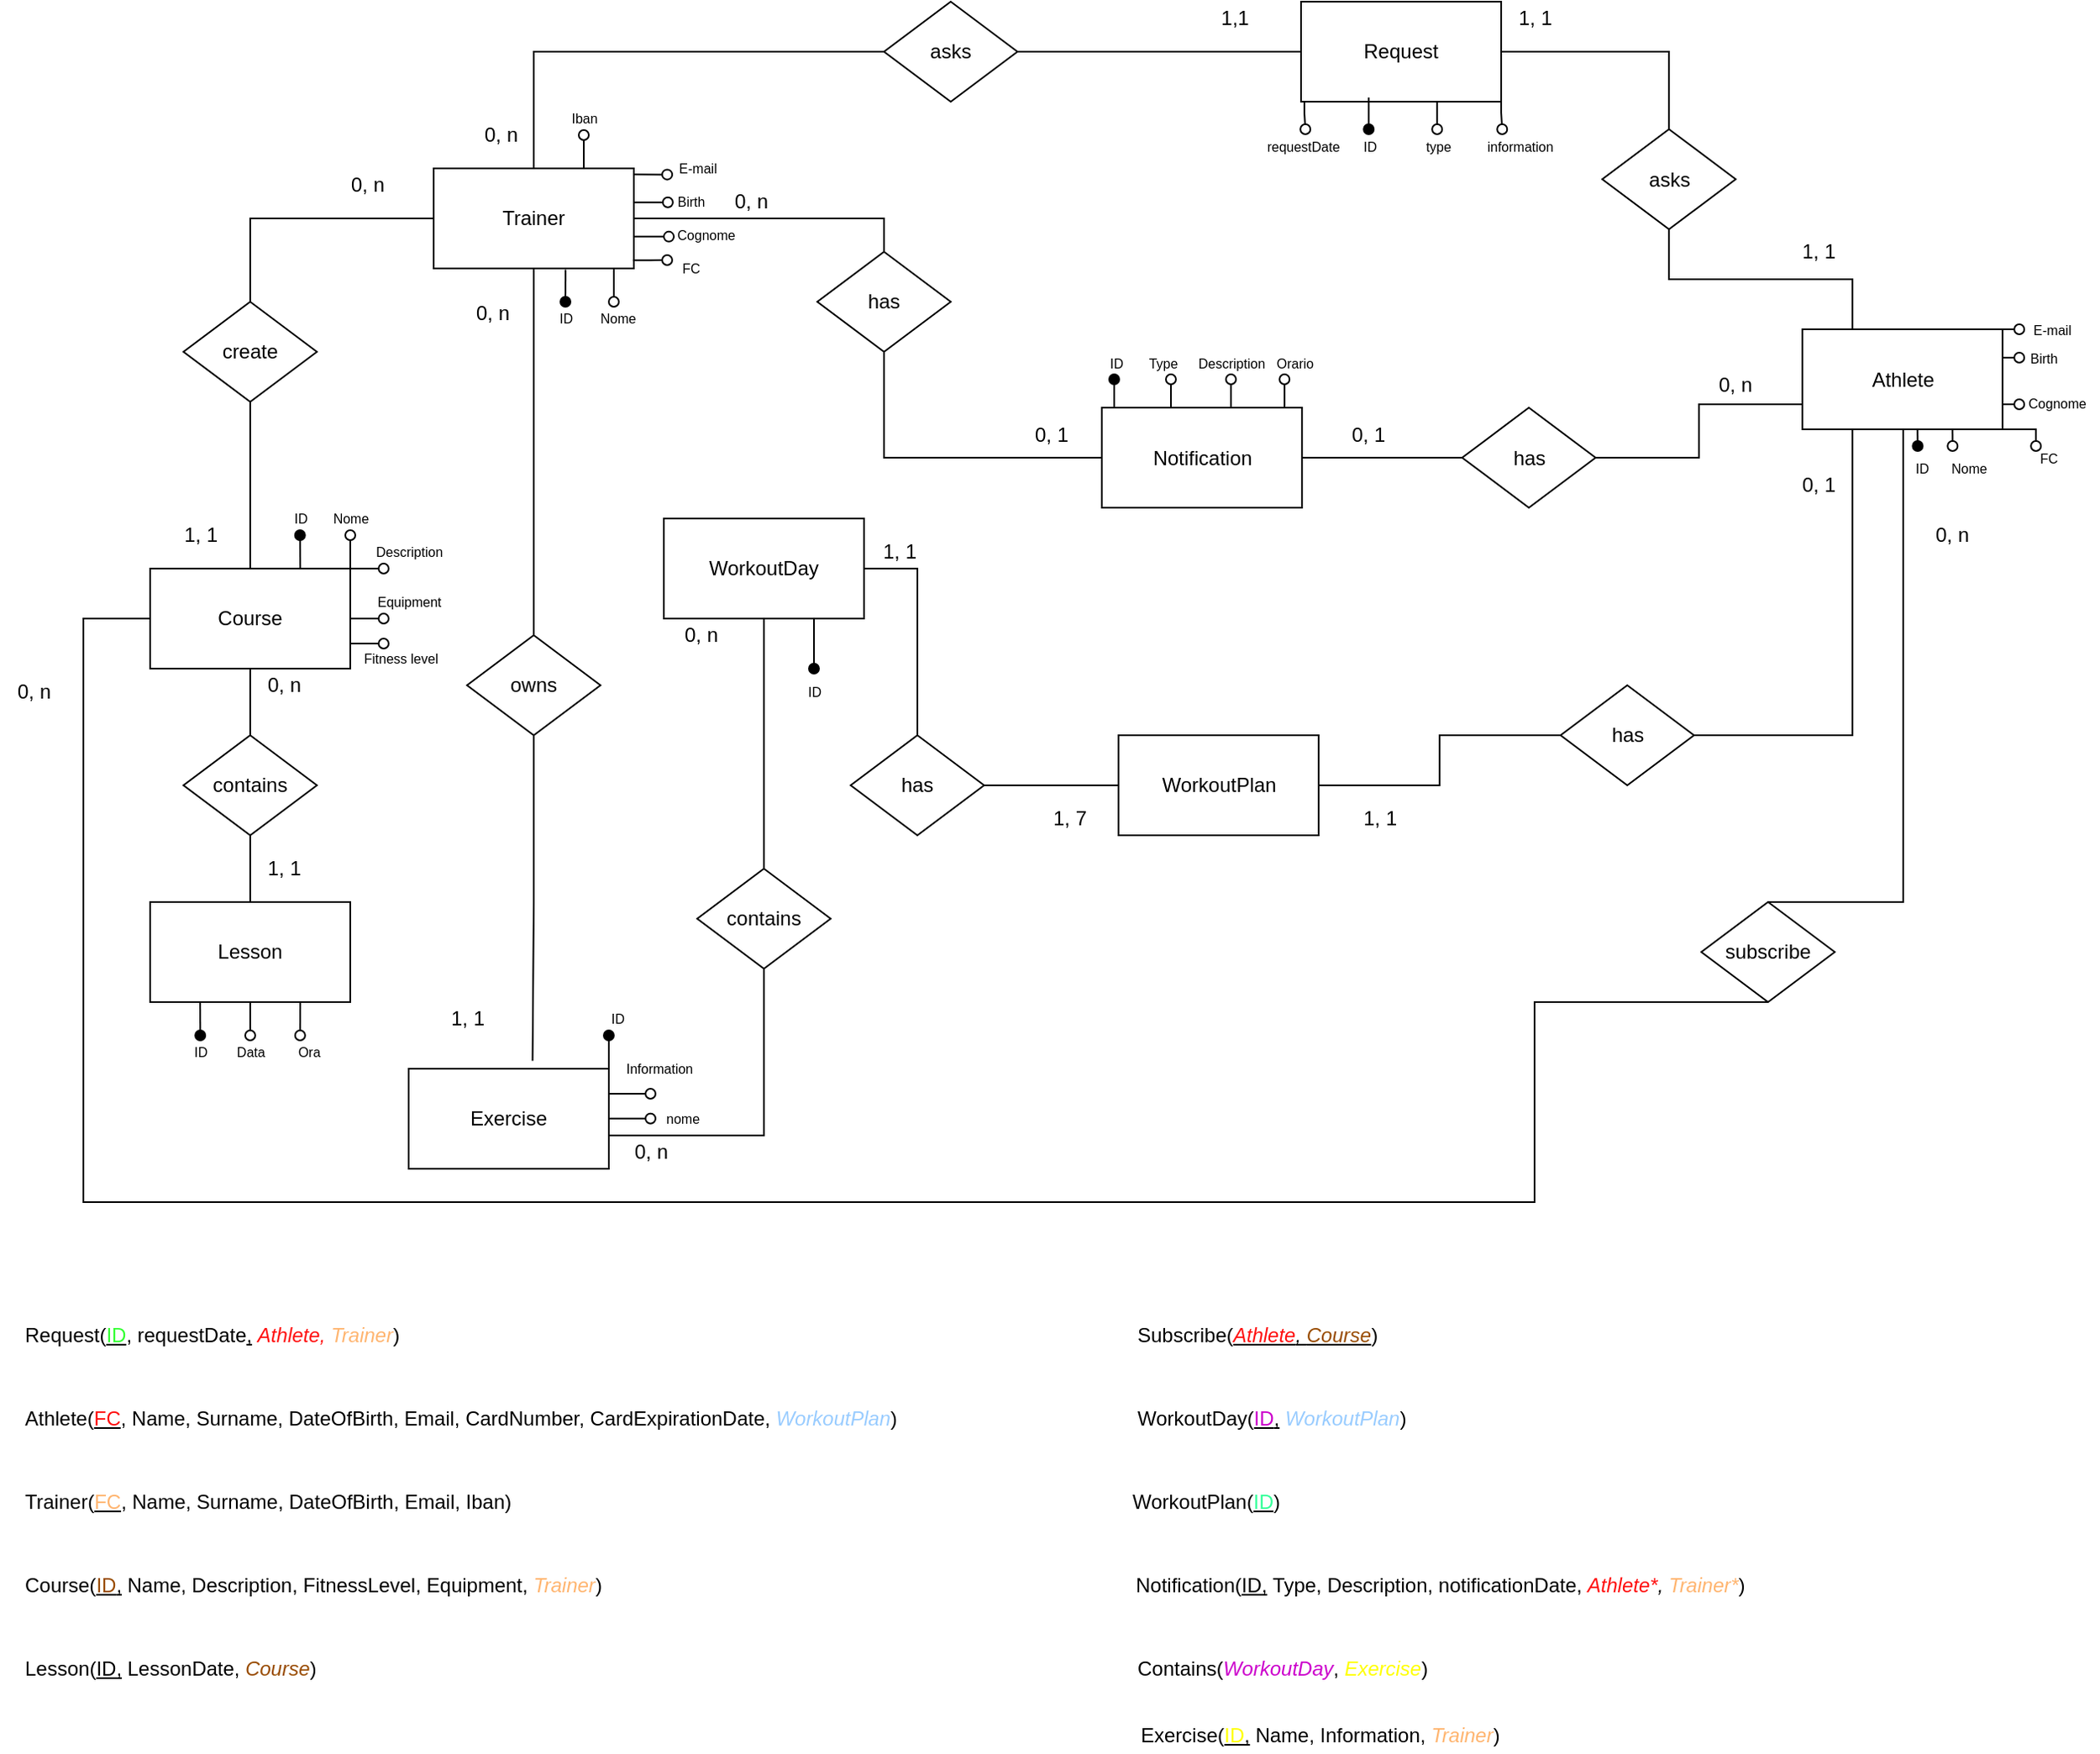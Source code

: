 <mxfile version="16.5.1" type="device"><diagram id="rrrsmGAYVavnchjqnn0v" name="Page-1"><mxGraphModel dx="249" dy="-388" grid="1" gridSize="10" guides="1" tooltips="1" connect="1" arrows="1" fold="1" page="1" pageScale="1" pageWidth="850" pageHeight="1100" math="0" shadow="0"><root><mxCell id="0"/><mxCell id="1" parent="0"/><mxCell id="WwN_dZR3QLNccBVTqdZK-27" style="edgeStyle=orthogonalEdgeStyle;rounded=0;orthogonalLoop=1;jettySize=auto;html=1;exitX=0;exitY=0.75;exitDx=0;exitDy=0;entryX=1;entryY=0.5;entryDx=0;entryDy=0;endArrow=none;endFill=0;" parent="1" source="wabSn7q_tQ_7NkrhJQQe-13" target="WwN_dZR3QLNccBVTqdZK-26" edge="1"><mxGeometry relative="1" as="geometry"><mxPoint x="1045.6" y="1446.5" as="targetPoint"/></mxGeometry></mxCell><mxCell id="WwN_dZR3QLNccBVTqdZK-69" style="edgeStyle=orthogonalEdgeStyle;rounded=0;orthogonalLoop=1;jettySize=auto;html=1;exitX=0.75;exitY=1;exitDx=0;exitDy=0;endArrow=oval;endFill=1;strokeColor=#000000;" parent="1" edge="1"><mxGeometry relative="1" as="geometry"><mxPoint x="1244.711" y="1406.5" as="targetPoint"/><mxPoint x="1244.6" y="1396.5" as="sourcePoint"/></mxGeometry></mxCell><mxCell id="WwN_dZR3QLNccBVTqdZK-71" style="edgeStyle=orthogonalEdgeStyle;rounded=0;orthogonalLoop=1;jettySize=auto;html=1;exitX=0.75;exitY=1;exitDx=0;exitDy=0;endArrow=oval;endFill=0;strokeColor=#000000;" parent="1" source="wabSn7q_tQ_7NkrhJQQe-13" edge="1"><mxGeometry relative="1" as="geometry"><mxPoint x="1265.637" y="1406.5" as="targetPoint"/></mxGeometry></mxCell><mxCell id="WwN_dZR3QLNccBVTqdZK-73" style="edgeStyle=orthogonalEdgeStyle;rounded=0;orthogonalLoop=1;jettySize=auto;html=1;exitX=1;exitY=0.75;exitDx=0;exitDy=0;endArrow=oval;endFill=0;strokeColor=#000000;" parent="1" source="wabSn7q_tQ_7NkrhJQQe-13" edge="1"><mxGeometry relative="1" as="geometry"><mxPoint x="1305.6" y="1381.426" as="targetPoint"/></mxGeometry></mxCell><mxCell id="WwN_dZR3QLNccBVTqdZK-77" style="edgeStyle=orthogonalEdgeStyle;rounded=0;orthogonalLoop=1;jettySize=auto;html=1;exitX=1;exitY=0.25;exitDx=0;exitDy=0;fontSize=8;endArrow=oval;endFill=0;strokeColor=#000000;" parent="1" edge="1"><mxGeometry relative="1" as="geometry"><mxPoint x="1305.6" y="1353.447" as="targetPoint"/><mxPoint x="1295.6" y="1353.5" as="sourcePoint"/></mxGeometry></mxCell><mxCell id="WwN_dZR3QLNccBVTqdZK-79" style="edgeStyle=orthogonalEdgeStyle;rounded=0;orthogonalLoop=1;jettySize=auto;html=1;exitX=1;exitY=0;exitDx=0;exitDy=0;fontSize=8;endArrow=oval;endFill=0;strokeColor=#000000;" parent="1" source="wabSn7q_tQ_7NkrhJQQe-13" edge="1"><mxGeometry relative="1" as="geometry"><mxPoint x="1305.6" y="1336.536" as="targetPoint"/></mxGeometry></mxCell><mxCell id="WwN_dZR3QLNccBVTqdZK-81" style="edgeStyle=orthogonalEdgeStyle;rounded=0;orthogonalLoop=1;jettySize=auto;html=1;exitX=1;exitY=1;exitDx=0;exitDy=0;fontSize=8;endArrow=oval;endFill=0;strokeColor=#000000;" parent="1" source="wabSn7q_tQ_7NkrhJQQe-13" edge="1"><mxGeometry relative="1" as="geometry"><mxPoint x="1315.6" y="1406.5" as="targetPoint"/></mxGeometry></mxCell><mxCell id="wabSn7q_tQ_7NkrhJQQe-13" value="Athlete" style="rounded=0;whiteSpace=wrap;html=1;" parent="1" vertex="1"><mxGeometry x="1175.6" y="1336.5" width="120" height="60" as="geometry"/></mxCell><mxCell id="wabSn7q_tQ_7NkrhJQQe-32" style="edgeStyle=orthogonalEdgeStyle;rounded=0;orthogonalLoop=1;jettySize=auto;html=1;exitX=0;exitY=0.5;exitDx=0;exitDy=0;entryX=0.5;entryY=0;entryDx=0;entryDy=0;endArrow=none;endFill=0;fillColor=#000000;" parent="1" source="wabSn7q_tQ_7NkrhJQQe-14" target="wabSn7q_tQ_7NkrhJQQe-31" edge="1"><mxGeometry relative="1" as="geometry"/></mxCell><mxCell id="WwN_dZR3QLNccBVTqdZK-120" style="edgeStyle=orthogonalEdgeStyle;rounded=0;orthogonalLoop=1;jettySize=auto;html=1;exitX=0.75;exitY=0;exitDx=0;exitDy=0;fontSize=8;endArrow=oval;endFill=0;strokeColor=#000000;" parent="1" source="wabSn7q_tQ_7NkrhJQQe-14" edge="1"><mxGeometry relative="1" as="geometry"><mxPoint x="445" y="1220" as="targetPoint"/></mxGeometry></mxCell><mxCell id="cAXIfZic3ht3pWZq9-s9-24" style="edgeStyle=orthogonalEdgeStyle;rounded=0;orthogonalLoop=1;jettySize=auto;html=1;exitX=0.5;exitY=1;exitDx=0;exitDy=0;entryX=0.5;entryY=0;entryDx=0;entryDy=0;fontColor=#000000;endArrow=none;endFill=0;" parent="1" source="wabSn7q_tQ_7NkrhJQQe-14" target="cAXIfZic3ht3pWZq9-s9-23" edge="1"><mxGeometry relative="1" as="geometry"/></mxCell><mxCell id="cAXIfZic3ht3pWZq9-s9-26" style="edgeStyle=orthogonalEdgeStyle;rounded=0;orthogonalLoop=1;jettySize=auto;html=1;exitX=1;exitY=0.5;exitDx=0;exitDy=0;fontColor=#000000;endArrow=none;endFill=0;entryX=0.5;entryY=0;entryDx=0;entryDy=0;" parent="1" source="wabSn7q_tQ_7NkrhJQQe-14" target="cAXIfZic3ht3pWZq9-s9-27" edge="1"><mxGeometry relative="1" as="geometry"><mxPoint x="625" y="1270.143" as="targetPoint"/></mxGeometry></mxCell><mxCell id="cAXIfZic3ht3pWZq9-s9-35" style="edgeStyle=orthogonalEdgeStyle;rounded=0;orthogonalLoop=1;jettySize=auto;html=1;exitX=0.5;exitY=0;exitDx=0;exitDy=0;fontColor=#000000;endArrow=none;endFill=0;entryX=0;entryY=0.5;entryDx=0;entryDy=0;" parent="1" source="wabSn7q_tQ_7NkrhJQQe-14" target="cAXIfZic3ht3pWZq9-s9-36" edge="1"><mxGeometry relative="1" as="geometry"><mxPoint x="615" y="1170" as="targetPoint"/><Array as="points"><mxPoint x="415" y="1170"/><mxPoint x="625" y="1170"/></Array></mxGeometry></mxCell><mxCell id="wabSn7q_tQ_7NkrhJQQe-14" value="Trainer&lt;span style=&quot;color: rgba(0 , 0 , 0 , 0) ; font-family: monospace ; font-size: 0px&quot;&gt;3CmxGraphModel%3E%3Croot%3E%3CmxCell%20id%3D%220%22%2F%3E%3CmxCell%20id%3D%221%22%20parent%3D%220%22%2F%3E%3CmxCell%20id%3D%222%22%20value%3D%22Athletes%22%20style%3D%22rounded%3D0%3BwhiteSpace%3Dwrap%3Bhtml%3D1%3B%22%20vertex%3D%221%22%20parent%3D%221%22%3E%3CmxGeometry%20x%3D%22180%22%20y%3D%22130%22%20width%3D%22120%22%20height%3D%2260%22%20as%3D%22geometry%22%2F%3E%3C%2FmxCell%3E%3C%2Froot%3E%3C%2FmxGraphModel%3E&lt;/span&gt;&lt;span style=&quot;color: rgba(0 , 0 , 0 , 0) ; font-family: monospace ; font-size: 0px&quot;&gt;%3CmxGraphModel%3E%3Croot%3E%3CmxCell%20id%3D%220%22%2F%3E%3CmxCell%20id%3D%221%22%20parent%3D%220%22%2F%3E%3CmxCell%20id%3D%222%22%20value%3D%22Athletes%22%20style%3D%22rounded%3D0%3BwhiteSpace%3Dwrap%3Bhtml%3D1%3B%22%20vertex%3D%221%22%20parent%3D%221%22%3E%3CmxGeometry%20x%3D%22180%22%20y%3D%22130%22%20width%3D%22120%22%20height%3D%2260%22%20as%3D%22geometry%22%2F%3E%3C%2FmxCell%3E%3C%2Froot%3E%3C%2FmxGraphModel%&lt;/span&gt;" style="rounded=0;whiteSpace=wrap;html=1;" parent="1" vertex="1"><mxGeometry x="355" y="1240" width="120" height="60" as="geometry"/></mxCell><mxCell id="WwN_dZR3QLNccBVTqdZK-139" style="edgeStyle=orthogonalEdgeStyle;rounded=0;orthogonalLoop=1;jettySize=auto;html=1;exitX=0.75;exitY=1;exitDx=0;exitDy=0;fontSize=8;endArrow=oval;endFill=1;strokeColor=#000000;" parent="1" source="wabSn7q_tQ_7NkrhJQQe-26" edge="1"><mxGeometry relative="1" as="geometry"><mxPoint x="583" y="1540" as="targetPoint"/></mxGeometry></mxCell><mxCell id="wabSn7q_tQ_7NkrhJQQe-26" value="WorkoutDay" style="rounded=0;whiteSpace=wrap;html=1;" parent="1" vertex="1"><mxGeometry x="493" y="1450" width="120" height="60" as="geometry"/></mxCell><mxCell id="WwN_dZR3QLNccBVTqdZK-122" style="edgeStyle=orthogonalEdgeStyle;rounded=0;orthogonalLoop=1;jettySize=auto;html=1;exitX=0.75;exitY=0;exitDx=0;exitDy=0;fontSize=8;endArrow=oval;endFill=1;strokeColor=#000000;" parent="1" source="wabSn7q_tQ_7NkrhJQQe-27" edge="1"><mxGeometry relative="1" as="geometry"><mxPoint x="274.87" y="1460" as="targetPoint"/></mxGeometry></mxCell><mxCell id="WwN_dZR3QLNccBVTqdZK-124" style="edgeStyle=orthogonalEdgeStyle;rounded=0;orthogonalLoop=1;jettySize=auto;html=1;exitX=1;exitY=0;exitDx=0;exitDy=0;fontSize=8;endArrow=oval;endFill=0;strokeColor=#000000;" parent="1" source="wabSn7q_tQ_7NkrhJQQe-27" edge="1"><mxGeometry relative="1" as="geometry"><mxPoint x="305.014" y="1460" as="targetPoint"/></mxGeometry></mxCell><mxCell id="WwN_dZR3QLNccBVTqdZK-126" style="edgeStyle=orthogonalEdgeStyle;rounded=0;orthogonalLoop=1;jettySize=auto;html=1;exitX=1;exitY=0;exitDx=0;exitDy=0;fontSize=8;endArrow=oval;endFill=0;strokeColor=#000000;" parent="1" source="wabSn7q_tQ_7NkrhJQQe-27" edge="1"><mxGeometry relative="1" as="geometry"><mxPoint x="325" y="1479.986" as="targetPoint"/></mxGeometry></mxCell><mxCell id="WwN_dZR3QLNccBVTqdZK-128" style="edgeStyle=orthogonalEdgeStyle;rounded=0;orthogonalLoop=1;jettySize=auto;html=1;exitX=1;exitY=0.25;exitDx=0;exitDy=0;fontSize=8;endArrow=oval;endFill=0;strokeColor=#000000;" parent="1" source="wabSn7q_tQ_7NkrhJQQe-27" edge="1"><mxGeometry relative="1" as="geometry"><mxPoint x="305.014" y="1495.058" as="targetPoint"/></mxGeometry></mxCell><mxCell id="WwN_dZR3QLNccBVTqdZK-129" style="edgeStyle=orthogonalEdgeStyle;rounded=0;orthogonalLoop=1;jettySize=auto;html=1;exitX=1;exitY=0.5;exitDx=0;exitDy=0;fontSize=8;endArrow=oval;endFill=0;strokeColor=#000000;" parent="1" source="wabSn7q_tQ_7NkrhJQQe-27" edge="1"><mxGeometry relative="1" as="geometry"><mxPoint x="325" y="1510.13" as="targetPoint"/></mxGeometry></mxCell><mxCell id="WwN_dZR3QLNccBVTqdZK-131" style="edgeStyle=orthogonalEdgeStyle;rounded=0;orthogonalLoop=1;jettySize=auto;html=1;exitX=1;exitY=0.75;exitDx=0;exitDy=0;fontSize=8;endArrow=oval;endFill=0;strokeColor=#000000;" parent="1" source="wabSn7q_tQ_7NkrhJQQe-27" edge="1"><mxGeometry relative="1" as="geometry"><mxPoint x="325" y="1525" as="targetPoint"/></mxGeometry></mxCell><mxCell id="wabSn7q_tQ_7NkrhJQQe-27" value="Course" style="rounded=0;whiteSpace=wrap;html=1;" parent="1" vertex="1"><mxGeometry x="185" y="1480" width="120" height="60" as="geometry"/></mxCell><mxCell id="wabSn7q_tQ_7NkrhJQQe-33" style="edgeStyle=orthogonalEdgeStyle;rounded=0;orthogonalLoop=1;jettySize=auto;html=1;exitX=0.5;exitY=1;exitDx=0;exitDy=0;entryX=0.5;entryY=0;entryDx=0;entryDy=0;endArrow=none;endFill=0;fillColor=#000000;" parent="1" source="wabSn7q_tQ_7NkrhJQQe-31" target="wabSn7q_tQ_7NkrhJQQe-27" edge="1"><mxGeometry relative="1" as="geometry"/></mxCell><mxCell id="wabSn7q_tQ_7NkrhJQQe-31" value="create" style="rhombus;whiteSpace=wrap;html=1;" parent="1" vertex="1"><mxGeometry x="205" y="1320" width="80" height="60" as="geometry"/></mxCell><mxCell id="wabSn7q_tQ_7NkrhJQQe-40" style="edgeStyle=orthogonalEdgeStyle;rounded=0;orthogonalLoop=1;jettySize=auto;html=1;exitX=1;exitY=0.75;exitDx=0;exitDy=0;entryX=0.5;entryY=1;entryDx=0;entryDy=0;endArrow=none;endFill=0;fillColor=#000000;" parent="1" source="wabSn7q_tQ_7NkrhJQQe-35" target="wabSn7q_tQ_7NkrhJQQe-39" edge="1"><mxGeometry relative="1" as="geometry"><Array as="points"><mxPoint x="460" y="1820"/><mxPoint x="553" y="1820"/></Array></mxGeometry></mxCell><mxCell id="WwN_dZR3QLNccBVTqdZK-143" style="edgeStyle=orthogonalEdgeStyle;rounded=0;orthogonalLoop=1;jettySize=auto;html=1;exitX=1;exitY=0;exitDx=0;exitDy=0;fontSize=8;endArrow=oval;endFill=1;strokeColor=#000000;" parent="1" source="wabSn7q_tQ_7NkrhJQQe-35" edge="1"><mxGeometry relative="1" as="geometry"><mxPoint x="460" y="1760" as="targetPoint"/></mxGeometry></mxCell><mxCell id="WwN_dZR3QLNccBVTqdZK-145" style="edgeStyle=orthogonalEdgeStyle;rounded=0;orthogonalLoop=1;jettySize=auto;html=1;exitX=1;exitY=0.25;exitDx=0;exitDy=0;fontSize=8;endArrow=oval;endFill=0;strokeColor=#000000;" parent="1" source="wabSn7q_tQ_7NkrhJQQe-35" edge="1"><mxGeometry relative="1" as="geometry"><mxPoint x="485" y="1794.968" as="targetPoint"/></mxGeometry></mxCell><mxCell id="wabSn7q_tQ_7NkrhJQQe-35" value="Exercise" style="rounded=0;whiteSpace=wrap;html=1;" parent="1" vertex="1"><mxGeometry x="340" y="1780" width="120" height="60" as="geometry"/></mxCell><mxCell id="wabSn7q_tQ_7NkrhJQQe-41" value="" style="edgeStyle=orthogonalEdgeStyle;rounded=0;orthogonalLoop=1;jettySize=auto;html=1;endArrow=none;endFill=0;fillColor=#000000;" parent="1" source="wabSn7q_tQ_7NkrhJQQe-39" target="wabSn7q_tQ_7NkrhJQQe-26" edge="1"><mxGeometry relative="1" as="geometry"/></mxCell><mxCell id="wabSn7q_tQ_7NkrhJQQe-39" value="contains" style="rhombus;whiteSpace=wrap;html=1;" parent="1" vertex="1"><mxGeometry x="513" y="1660" width="80" height="60" as="geometry"/></mxCell><mxCell id="wabSn7q_tQ_7NkrhJQQe-42" style="edgeStyle=orthogonalEdgeStyle;rounded=0;orthogonalLoop=1;jettySize=auto;html=1;exitX=0.5;exitY=0;exitDx=0;exitDy=0;entryX=0.5;entryY=1;entryDx=0;entryDy=0;endArrow=none;endFill=0;fillColor=#000000;" parent="1" source="wabSn7q_tQ_7NkrhJQQe-43" target="wabSn7q_tQ_7NkrhJQQe-45" edge="1"><mxGeometry relative="1" as="geometry"/></mxCell><mxCell id="WwN_dZR3QLNccBVTqdZK-133" style="edgeStyle=orthogonalEdgeStyle;rounded=0;orthogonalLoop=1;jettySize=auto;html=1;exitX=0.25;exitY=1;exitDx=0;exitDy=0;fontSize=8;endArrow=oval;endFill=1;strokeColor=#000000;" parent="1" source="wabSn7q_tQ_7NkrhJQQe-43" edge="1"><mxGeometry relative="1" as="geometry"><mxPoint x="215.081" y="1760" as="targetPoint"/></mxGeometry></mxCell><mxCell id="WwN_dZR3QLNccBVTqdZK-135" style="edgeStyle=orthogonalEdgeStyle;rounded=0;orthogonalLoop=1;jettySize=auto;html=1;exitX=0.5;exitY=1;exitDx=0;exitDy=0;fontSize=8;endArrow=oval;endFill=0;strokeColor=#000000;" parent="1" source="wabSn7q_tQ_7NkrhJQQe-43" edge="1"><mxGeometry relative="1" as="geometry"><mxPoint x="245.008" y="1760" as="targetPoint"/></mxGeometry></mxCell><mxCell id="WwN_dZR3QLNccBVTqdZK-137" style="edgeStyle=orthogonalEdgeStyle;rounded=0;orthogonalLoop=1;jettySize=auto;html=1;exitX=0.75;exitY=1;exitDx=0;exitDy=0;fontSize=8;endArrow=oval;endFill=0;strokeColor=#000000;" parent="1" source="wabSn7q_tQ_7NkrhJQQe-43" edge="1"><mxGeometry relative="1" as="geometry"><mxPoint x="274.93" y="1760" as="targetPoint"/></mxGeometry></mxCell><mxCell id="wabSn7q_tQ_7NkrhJQQe-43" value="Lesson" style="rounded=0;whiteSpace=wrap;html=1;" parent="1" vertex="1"><mxGeometry x="185" y="1680" width="120" height="60" as="geometry"/></mxCell><mxCell id="wabSn7q_tQ_7NkrhJQQe-44" value="" style="edgeStyle=orthogonalEdgeStyle;rounded=0;orthogonalLoop=1;jettySize=auto;html=1;endArrow=none;endFill=0;fillColor=#000000;entryX=0.5;entryY=1;entryDx=0;entryDy=0;" parent="1" source="wabSn7q_tQ_7NkrhJQQe-45" target="wabSn7q_tQ_7NkrhJQQe-27" edge="1"><mxGeometry relative="1" as="geometry"><mxPoint x="235" y="1550" as="targetPoint"/></mxGeometry></mxCell><mxCell id="wabSn7q_tQ_7NkrhJQQe-45" value="contains" style="rhombus;whiteSpace=wrap;html=1;" parent="1" vertex="1"><mxGeometry x="205" y="1580" width="80" height="60" as="geometry"/></mxCell><mxCell id="wabSn7q_tQ_7NkrhJQQe-469" style="edgeStyle=orthogonalEdgeStyle;rounded=0;orthogonalLoop=1;jettySize=auto;html=1;exitX=0.5;exitY=1;exitDx=0;exitDy=0;entryX=0;entryY=0.5;entryDx=0;entryDy=0;endArrow=none;endFill=0;fillColor=#000000;" parent="1" source="wabSn7q_tQ_7NkrhJQQe-467" target="wabSn7q_tQ_7NkrhJQQe-27" edge="1"><mxGeometry relative="1" as="geometry"><Array as="points"><mxPoint x="1015" y="1860"/><mxPoint x="145" y="1860"/><mxPoint x="145" y="1510"/></Array></mxGeometry></mxCell><mxCell id="cAXIfZic3ht3pWZq9-s9-10" style="edgeStyle=orthogonalEdgeStyle;rounded=0;orthogonalLoop=1;jettySize=auto;html=1;exitX=0.5;exitY=0;exitDx=0;exitDy=0;fontColor=#FFB570;endArrow=none;endFill=0;" parent="1" source="wabSn7q_tQ_7NkrhJQQe-467" target="wabSn7q_tQ_7NkrhJQQe-13" edge="1"><mxGeometry relative="1" as="geometry"><Array as="points"><mxPoint x="1236" y="1680"/></Array></mxGeometry></mxCell><mxCell id="wabSn7q_tQ_7NkrhJQQe-467" value="subscribe" style="rhombus;whiteSpace=wrap;html=1;" parent="1" vertex="1"><mxGeometry x="1115" y="1680" width="80" height="60" as="geometry"/></mxCell><mxCell id="WwN_dZR3QLNccBVTqdZK-107" style="edgeStyle=orthogonalEdgeStyle;rounded=0;orthogonalLoop=1;jettySize=auto;html=1;exitX=0.25;exitY=0;exitDx=0;exitDy=0;fontSize=8;endArrow=oval;endFill=1;strokeColor=#000000;" parent="1" edge="1"><mxGeometry relative="1" as="geometry"><mxPoint x="763" y="1366.5" as="targetPoint"/><mxPoint x="773.6" y="1383.5" as="sourcePoint"/></mxGeometry></mxCell><mxCell id="WwN_dZR3QLNccBVTqdZK-110" style="edgeStyle=orthogonalEdgeStyle;rounded=0;orthogonalLoop=1;jettySize=auto;html=1;exitX=0.5;exitY=0;exitDx=0;exitDy=0;fontSize=8;endArrow=oval;endFill=0;strokeColor=#000000;" parent="1" edge="1"><mxGeometry relative="1" as="geometry"><mxPoint x="797" y="1366.5" as="targetPoint"/><mxPoint x="807.6" y="1383.5" as="sourcePoint"/></mxGeometry></mxCell><mxCell id="WwN_dZR3QLNccBVTqdZK-112" style="edgeStyle=orthogonalEdgeStyle;rounded=0;orthogonalLoop=1;jettySize=auto;html=1;exitX=0.75;exitY=0;exitDx=0;exitDy=0;fontSize=8;endArrow=oval;endFill=0;strokeColor=#000000;" parent="1" edge="1"><mxGeometry relative="1" as="geometry"><mxPoint x="833" y="1366.5" as="targetPoint"/><mxPoint x="843.6" y="1383.5" as="sourcePoint"/></mxGeometry></mxCell><mxCell id="WwN_dZR3QLNccBVTqdZK-114" style="edgeStyle=orthogonalEdgeStyle;rounded=0;orthogonalLoop=1;jettySize=auto;html=1;exitX=1;exitY=0;exitDx=0;exitDy=0;fontSize=8;endArrow=oval;endFill=0;strokeColor=#000000;" parent="1" source="WwN_dZR3QLNccBVTqdZK-21" edge="1"><mxGeometry relative="1" as="geometry"><mxPoint x="865.1" y="1366.5" as="targetPoint"/></mxGeometry></mxCell><mxCell id="WwN_dZR3QLNccBVTqdZK-21" value="Notification" style="rounded=0;whiteSpace=wrap;html=1;" parent="1" vertex="1"><mxGeometry x="755.6" y="1383.5" width="120" height="60" as="geometry"/></mxCell><mxCell id="WwN_dZR3QLNccBVTqdZK-28" style="edgeStyle=orthogonalEdgeStyle;rounded=0;orthogonalLoop=1;jettySize=auto;html=1;exitX=0;exitY=0.5;exitDx=0;exitDy=0;entryX=1;entryY=0.5;entryDx=0;entryDy=0;endArrow=none;endFill=0;" parent="1" source="WwN_dZR3QLNccBVTqdZK-26" target="WwN_dZR3QLNccBVTqdZK-21" edge="1"><mxGeometry relative="1" as="geometry"><mxPoint x="965.6" y="1446.5" as="sourcePoint"/></mxGeometry></mxCell><mxCell id="WwN_dZR3QLNccBVTqdZK-26" value="has" style="rhombus;whiteSpace=wrap;html=1;" parent="1" vertex="1"><mxGeometry x="971.6" y="1383.5" width="80" height="60" as="geometry"/></mxCell><mxCell id="WwN_dZR3QLNccBVTqdZK-43" style="edgeStyle=orthogonalEdgeStyle;rounded=0;orthogonalLoop=1;jettySize=auto;html=1;exitX=0.5;exitY=1;exitDx=0;exitDy=0;entryX=0.25;entryY=0;entryDx=0;entryDy=0;endArrow=none;endFill=0;" parent="1" source="WwN_dZR3QLNccBVTqdZK-33" target="wabSn7q_tQ_7NkrhJQQe-13" edge="1"><mxGeometry relative="1" as="geometry"/></mxCell><mxCell id="WwN_dZR3QLNccBVTqdZK-33" value="asks" style="rhombus;whiteSpace=wrap;html=1;" parent="1" vertex="1"><mxGeometry x="1055.6" y="1216.5" width="80" height="60" as="geometry"/></mxCell><mxCell id="WwN_dZR3QLNccBVTqdZK-42" style="edgeStyle=orthogonalEdgeStyle;rounded=0;orthogonalLoop=1;jettySize=auto;html=1;exitX=1;exitY=0.5;exitDx=0;exitDy=0;entryX=0.5;entryY=0;entryDx=0;entryDy=0;endArrow=none;endFill=0;" parent="1" source="WwN_dZR3QLNccBVTqdZK-41" target="WwN_dZR3QLNccBVTqdZK-33" edge="1"><mxGeometry relative="1" as="geometry"/></mxCell><mxCell id="WwN_dZR3QLNccBVTqdZK-62" style="edgeStyle=orthogonalEdgeStyle;rounded=0;orthogonalLoop=1;jettySize=auto;html=1;exitX=0.75;exitY=1;exitDx=0;exitDy=0;endArrow=oval;endFill=0;strokeColor=#000000;fontSize=8;" parent="1" edge="1"><mxGeometry relative="1" as="geometry"><mxPoint x="956.6" y="1216.5" as="targetPoint"/><mxPoint x="956.6" y="1196.5" as="sourcePoint"/></mxGeometry></mxCell><mxCell id="WwN_dZR3QLNccBVTqdZK-41" value="Request" style="rounded=0;whiteSpace=wrap;html=1;" parent="1" vertex="1"><mxGeometry x="875" y="1140" width="120" height="60" as="geometry"/></mxCell><mxCell id="WwN_dZR3QLNccBVTqdZK-64" value="type" style="text;html=1;align=center;verticalAlign=middle;resizable=0;points=[];autosize=1;strokeColor=none;fillColor=none;fontSize=8;" parent="1" vertex="1"><mxGeometry x="941.6" y="1216.5" width="30" height="20" as="geometry"/></mxCell><mxCell id="WwN_dZR3QLNccBVTqdZK-65" style="edgeStyle=orthogonalEdgeStyle;rounded=0;orthogonalLoop=1;jettySize=auto;html=1;endArrow=oval;endFill=0;strokeColor=#000000;exitX=1;exitY=1;exitDx=0;exitDy=0;fontSize=8;" parent="1" source="WwN_dZR3QLNccBVTqdZK-41" edge="1"><mxGeometry relative="1" as="geometry"><mxPoint x="995.6" y="1216.5" as="targetPoint"/><mxPoint x="980.6" y="1206.5" as="sourcePoint"/><Array as="points"><mxPoint x="995.6" y="1206.5"/><mxPoint x="995.6" y="1206.5"/></Array></mxGeometry></mxCell><mxCell id="WwN_dZR3QLNccBVTqdZK-66" value="information" style="text;html=1;align=center;verticalAlign=middle;resizable=0;points=[];autosize=1;strokeColor=none;fillColor=none;fontSize=8;" parent="1" vertex="1"><mxGeometry x="980.6" y="1216.5" width="50" height="20" as="geometry"/></mxCell><mxCell id="WwN_dZR3QLNccBVTqdZK-67" style="edgeStyle=orthogonalEdgeStyle;rounded=0;orthogonalLoop=1;jettySize=auto;html=1;endArrow=oval;endFill=1;strokeColor=#000000;fontSize=8;" parent="1" edge="1"><mxGeometry relative="1" as="geometry"><mxPoint x="915.6" y="1216.5" as="targetPoint"/><mxPoint x="915.6" y="1197.5" as="sourcePoint"/></mxGeometry></mxCell><mxCell id="WwN_dZR3QLNccBVTqdZK-68" value="ID" style="text;html=1;align=center;verticalAlign=middle;resizable=0;points=[];autosize=1;strokeColor=none;fillColor=none;fontSize=8;" parent="1" vertex="1"><mxGeometry x="905.6" y="1216.5" width="20" height="20" as="geometry"/></mxCell><mxCell id="WwN_dZR3QLNccBVTqdZK-70" value="ID" style="text;html=1;align=center;verticalAlign=middle;resizable=0;points=[];autosize=1;strokeColor=none;fillColor=none;fontSize=8;" parent="1" vertex="1"><mxGeometry x="1236.6" y="1410" width="20" height="20" as="geometry"/></mxCell><mxCell id="WwN_dZR3QLNccBVTqdZK-72" value="Nome" style="text;html=1;align=left;verticalAlign=middle;resizable=0;points=[];autosize=1;strokeColor=none;fillColor=none;fontSize=8;" parent="1" vertex="1"><mxGeometry x="1262.6" y="1410" width="40" height="20" as="geometry"/></mxCell><mxCell id="WwN_dZR3QLNccBVTqdZK-74" value="Cognome" style="text;html=1;align=center;verticalAlign=middle;resizable=0;points=[];autosize=1;strokeColor=none;fillColor=none;fontSize=8;" parent="1" vertex="1"><mxGeometry x="1302.6" y="1370.5" width="50" height="20" as="geometry"/></mxCell><mxCell id="WwN_dZR3QLNccBVTqdZK-78" value="Birth" style="text;html=1;align=center;verticalAlign=middle;resizable=0;points=[];autosize=1;strokeColor=none;fillColor=none;fontSize=8;" parent="1" vertex="1"><mxGeometry x="1304.6" y="1343.5" width="30" height="20" as="geometry"/></mxCell><mxCell id="WwN_dZR3QLNccBVTqdZK-80" value="E-mail" style="text;html=1;align=center;verticalAlign=middle;resizable=0;points=[];autosize=1;strokeColor=none;fillColor=none;fontSize=8;" parent="1" vertex="1"><mxGeometry x="1304.6" y="1326.5" width="40" height="20" as="geometry"/></mxCell><mxCell id="WwN_dZR3QLNccBVTqdZK-82" value="FC" style="text;html=1;align=center;verticalAlign=middle;resizable=0;points=[];autosize=1;strokeColor=none;fillColor=none;fontSize=8;" parent="1" vertex="1"><mxGeometry x="1307.6" y="1403.5" width="30" height="20" as="geometry"/></mxCell><mxCell id="WwN_dZR3QLNccBVTqdZK-87" style="edgeStyle=orthogonalEdgeStyle;rounded=0;orthogonalLoop=1;jettySize=auto;html=1;exitX=0.659;exitY=1.012;exitDx=0;exitDy=0;endArrow=oval;endFill=1;strokeColor=#000000;exitPerimeter=0;" parent="1" source="wabSn7q_tQ_7NkrhJQQe-14" edge="1"><mxGeometry relative="1" as="geometry"><mxPoint x="434" y="1320" as="targetPoint"/><mxPoint x="434" y="1314" as="sourcePoint"/></mxGeometry></mxCell><mxCell id="WwN_dZR3QLNccBVTqdZK-88" style="edgeStyle=orthogonalEdgeStyle;rounded=0;orthogonalLoop=1;jettySize=auto;html=1;exitX=0.9;exitY=0.996;exitDx=0;exitDy=0;endArrow=oval;endFill=0;strokeColor=#000000;exitPerimeter=0;" parent="1" source="wabSn7q_tQ_7NkrhJQQe-14" edge="1"><mxGeometry relative="1" as="geometry"><mxPoint x="463" y="1320" as="targetPoint"/><mxPoint x="455" y="1314" as="sourcePoint"/></mxGeometry></mxCell><mxCell id="WwN_dZR3QLNccBVTqdZK-89" style="edgeStyle=orthogonalEdgeStyle;rounded=0;orthogonalLoop=1;jettySize=auto;html=1;exitX=1;exitY=0.681;exitDx=0;exitDy=0;endArrow=oval;endFill=0;strokeColor=#000000;exitPerimeter=0;" parent="1" source="wabSn7q_tQ_7NkrhJQQe-14" edge="1"><mxGeometry relative="1" as="geometry"><mxPoint x="496" y="1280.926" as="targetPoint"/><mxPoint x="486" y="1281" as="sourcePoint"/></mxGeometry></mxCell><mxCell id="WwN_dZR3QLNccBVTqdZK-90" style="edgeStyle=orthogonalEdgeStyle;rounded=0;orthogonalLoop=1;jettySize=auto;html=1;exitX=1;exitY=0.34;exitDx=0;exitDy=0;fontSize=8;endArrow=oval;endFill=0;strokeColor=#000000;exitPerimeter=0;" parent="1" source="wabSn7q_tQ_7NkrhJQQe-14" edge="1"><mxGeometry relative="1" as="geometry"><mxPoint x="495.4" y="1259.947" as="targetPoint"/><mxPoint x="475.0" y="1259.86" as="sourcePoint"/></mxGeometry></mxCell><mxCell id="WwN_dZR3QLNccBVTqdZK-91" style="edgeStyle=orthogonalEdgeStyle;rounded=0;orthogonalLoop=1;jettySize=auto;html=1;exitX=0.998;exitY=0.061;exitDx=0;exitDy=0;fontSize=8;endArrow=oval;endFill=0;strokeColor=#000000;exitPerimeter=0;" parent="1" source="wabSn7q_tQ_7NkrhJQQe-14" edge="1"><mxGeometry relative="1" as="geometry"><mxPoint x="495" y="1244" as="targetPoint"/><mxPoint x="480" y="1244" as="sourcePoint"/></mxGeometry></mxCell><mxCell id="WwN_dZR3QLNccBVTqdZK-92" style="edgeStyle=orthogonalEdgeStyle;rounded=0;orthogonalLoop=1;jettySize=auto;html=1;exitX=0.995;exitY=0.918;exitDx=0;exitDy=0;fontSize=8;endArrow=oval;endFill=0;strokeColor=#000000;exitPerimeter=0;" parent="1" source="wabSn7q_tQ_7NkrhJQQe-14" edge="1"><mxGeometry relative="1" as="geometry"><mxPoint x="495" y="1295" as="targetPoint"/><mxPoint x="485" y="1314" as="sourcePoint"/><Array as="points"><mxPoint x="485" y="1295"/><mxPoint x="485" y="1295"/></Array></mxGeometry></mxCell><mxCell id="WwN_dZR3QLNccBVTqdZK-93" value="ID" style="text;html=1;align=center;verticalAlign=middle;resizable=0;points=[];autosize=1;strokeColor=none;fillColor=none;fontSize=8;" parent="1" vertex="1"><mxGeometry x="424" y="1320" width="20" height="20" as="geometry"/></mxCell><mxCell id="WwN_dZR3QLNccBVTqdZK-94" value="Nome" style="text;html=1;align=left;verticalAlign=middle;resizable=0;points=[];autosize=1;strokeColor=none;fillColor=none;fontSize=8;" parent="1" vertex="1"><mxGeometry x="453" y="1320" width="40" height="20" as="geometry"/></mxCell><mxCell id="WwN_dZR3QLNccBVTqdZK-95" value="Cognome" style="text;html=1;align=center;verticalAlign=middle;resizable=0;points=[];autosize=1;strokeColor=none;fillColor=none;fontSize=8;" parent="1" vertex="1"><mxGeometry x="493" y="1270" width="50" height="20" as="geometry"/></mxCell><mxCell id="WwN_dZR3QLNccBVTqdZK-96" value="Birth" style="text;html=1;align=center;verticalAlign=middle;resizable=0;points=[];autosize=1;strokeColor=none;fillColor=none;fontSize=8;" parent="1" vertex="1"><mxGeometry x="494.4" y="1250" width="30" height="20" as="geometry"/></mxCell><mxCell id="WwN_dZR3QLNccBVTqdZK-97" value="E-mail" style="text;html=1;align=center;verticalAlign=middle;resizable=0;points=[];autosize=1;strokeColor=none;fillColor=none;fontSize=8;" parent="1" vertex="1"><mxGeometry x="493" y="1230" width="40" height="20" as="geometry"/></mxCell><mxCell id="WwN_dZR3QLNccBVTqdZK-98" value="FC" style="text;html=1;align=center;verticalAlign=middle;resizable=0;points=[];autosize=1;strokeColor=none;fillColor=none;fontSize=8;" parent="1" vertex="1"><mxGeometry x="494.4" y="1290" width="30" height="20" as="geometry"/></mxCell><mxCell id="WwN_dZR3QLNccBVTqdZK-109" value="ID" style="text;html=1;align=center;verticalAlign=middle;resizable=0;points=[];autosize=1;strokeColor=none;fillColor=none;fontSize=8;" parent="1" vertex="1"><mxGeometry x="753.6" y="1346.5" width="20" height="20" as="geometry"/></mxCell><mxCell id="WwN_dZR3QLNccBVTqdZK-111" value="Type" style="text;html=1;align=center;verticalAlign=middle;resizable=0;points=[];autosize=1;strokeColor=none;fillColor=none;fontSize=8;" parent="1" vertex="1"><mxGeometry x="776.6" y="1346.5" width="30" height="20" as="geometry"/></mxCell><mxCell id="WwN_dZR3QLNccBVTqdZK-113" value="Description" style="text;html=1;align=center;verticalAlign=middle;resizable=0;points=[];autosize=1;strokeColor=none;fillColor=none;fontSize=8;" parent="1" vertex="1"><mxGeometry x="802.6" y="1346.5" width="60" height="20" as="geometry"/></mxCell><mxCell id="WwN_dZR3QLNccBVTqdZK-115" value="Orario" style="text;html=1;align=center;verticalAlign=middle;resizable=0;points=[];autosize=1;strokeColor=none;fillColor=none;fontSize=8;" parent="1" vertex="1"><mxGeometry x="850.6" y="1346.5" width="40" height="20" as="geometry"/></mxCell><mxCell id="WwN_dZR3QLNccBVTqdZK-121" value="Iban" style="text;html=1;align=center;verticalAlign=middle;resizable=0;points=[];autosize=1;strokeColor=none;fillColor=none;fontSize=8;" parent="1" vertex="1"><mxGeometry x="430" y="1200" width="30" height="20" as="geometry"/></mxCell><mxCell id="WwN_dZR3QLNccBVTqdZK-123" value="ID" style="text;html=1;align=center;verticalAlign=middle;resizable=0;points=[];autosize=1;strokeColor=none;fillColor=none;fontSize=8;" parent="1" vertex="1"><mxGeometry x="265" y="1440" width="20" height="20" as="geometry"/></mxCell><mxCell id="WwN_dZR3QLNccBVTqdZK-125" value="Nome" style="text;html=1;align=center;verticalAlign=middle;resizable=0;points=[];autosize=1;strokeColor=none;fillColor=none;fontSize=8;" parent="1" vertex="1"><mxGeometry x="285" y="1440" width="40" height="20" as="geometry"/></mxCell><mxCell id="WwN_dZR3QLNccBVTqdZK-127" value="Description" style="text;html=1;align=center;verticalAlign=middle;resizable=0;points=[];autosize=1;strokeColor=none;fillColor=none;fontSize=8;" parent="1" vertex="1"><mxGeometry x="310" y="1460" width="60" height="20" as="geometry"/></mxCell><mxCell id="WwN_dZR3QLNccBVTqdZK-130" value="Equipment" style="text;html=1;align=center;verticalAlign=middle;resizable=0;points=[];autosize=1;strokeColor=none;fillColor=none;fontSize=8;" parent="1" vertex="1"><mxGeometry x="315" y="1490" width="50" height="20" as="geometry"/></mxCell><mxCell id="WwN_dZR3QLNccBVTqdZK-132" value="Fitness level" style="text;html=1;align=center;verticalAlign=middle;resizable=0;points=[];autosize=1;strokeColor=none;fillColor=none;fontSize=8;" parent="1" vertex="1"><mxGeometry x="305" y="1524" width="60" height="20" as="geometry"/></mxCell><mxCell id="WwN_dZR3QLNccBVTqdZK-134" value="ID" style="text;html=1;align=center;verticalAlign=middle;resizable=0;points=[];autosize=1;strokeColor=none;fillColor=none;fontSize=8;" parent="1" vertex="1"><mxGeometry x="205" y="1760" width="20" height="20" as="geometry"/></mxCell><mxCell id="WwN_dZR3QLNccBVTqdZK-136" value="Data" style="text;html=1;align=center;verticalAlign=middle;resizable=0;points=[];autosize=1;strokeColor=none;fillColor=none;fontSize=8;" parent="1" vertex="1"><mxGeometry x="230" y="1760" width="30" height="20" as="geometry"/></mxCell><mxCell id="WwN_dZR3QLNccBVTqdZK-140" value="ID" style="text;html=1;align=center;verticalAlign=middle;resizable=0;points=[];autosize=1;strokeColor=none;fillColor=none;fontSize=8;" parent="1" vertex="1"><mxGeometry x="573" y="1544" width="20" height="20" as="geometry"/></mxCell><mxCell id="WwN_dZR3QLNccBVTqdZK-144" value="ID" style="text;html=1;align=center;verticalAlign=middle;resizable=0;points=[];autosize=1;strokeColor=none;fillColor=none;fontSize=8;" parent="1" vertex="1"><mxGeometry x="455" y="1740" width="20" height="20" as="geometry"/></mxCell><mxCell id="WwN_dZR3QLNccBVTqdZK-146" value="Information" style="text;html=1;align=center;verticalAlign=middle;resizable=0;points=[];autosize=1;strokeColor=none;fillColor=none;fontSize=8;" parent="1" vertex="1"><mxGeometry x="460" y="1770" width="60" height="20" as="geometry"/></mxCell><mxCell id="Wzi7zxIrnqDi0UbjLzZJ-1" value="Ora" style="text;html=1;align=center;verticalAlign=middle;resizable=0;points=[];autosize=1;strokeColor=none;fillColor=none;fontSize=8;" parent="1" vertex="1"><mxGeometry x="265" y="1760" width="30" height="20" as="geometry"/></mxCell><mxCell id="cAXIfZic3ht3pWZq9-s9-1" value="&lt;font style=&quot;font-size: 12px&quot;&gt;Athlete(&lt;u style=&quot;font-size: 12px&quot;&gt;&lt;font color=&quot;#ff0f0f&quot; style=&quot;font-size: 12px&quot;&gt;FC&lt;/font&gt;&lt;/u&gt;, Name, Surname, DateOfBirth, Email, CardNumber, CardExpirationDate,&lt;i style=&quot;font-size: 12px&quot;&gt;&lt;font color=&quot;#ff0f0f&quot; style=&quot;font-size: 12px&quot;&gt;&amp;nbsp;&lt;/font&gt;&lt;/i&gt;&lt;i style=&quot;font-size: 12px&quot;&gt;&lt;font style=&quot;font-size: 12px&quot; color=&quot;#99ccff&quot;&gt;WorkoutPlan&lt;/font&gt;&lt;/i&gt;)&amp;nbsp;&lt;/font&gt;" style="text;html=1;align=left;verticalAlign=middle;resizable=0;points=[];autosize=1;strokeColor=none;fillColor=none;fontSize=12;" parent="1" vertex="1"><mxGeometry x="107.8" y="1980" width="540" height="20" as="geometry"/></mxCell><mxCell id="cAXIfZic3ht3pWZq9-s9-2" value="&lt;font style=&quot;font-size: 12px;&quot;&gt;Trainer(&lt;u style=&quot;font-size: 12px;&quot;&gt;&lt;font color=&quot;#ffb570&quot; style=&quot;font-size: 12px;&quot;&gt;FC&lt;/font&gt;&lt;/u&gt;, Name, Surname, DateOfBirth, Email, Iban)&amp;nbsp;&lt;/font&gt;" style="text;html=1;align=left;verticalAlign=middle;resizable=0;points=[];autosize=1;strokeColor=none;fillColor=none;fontSize=12;" parent="1" vertex="1"><mxGeometry x="107.8" y="2030" width="310" height="20" as="geometry"/></mxCell><mxCell id="cAXIfZic3ht3pWZq9-s9-3" value="&lt;font style=&quot;font-size: 12px;&quot;&gt;WorkoutPlan(&lt;u style=&quot;font-size: 12px;&quot;&gt;&lt;font color=&quot;#33ff99&quot; style=&quot;font-size: 12px;&quot;&gt;ID&lt;/font&gt;&lt;/u&gt;)&amp;nbsp;&lt;/font&gt;" style="text;html=1;align=left;verticalAlign=middle;resizable=0;points=[];autosize=1;strokeColor=none;fillColor=none;fontSize=12;" parent="1" vertex="1"><mxGeometry x="771.6" y="2030" width="110" height="20" as="geometry"/></mxCell><mxCell id="cAXIfZic3ht3pWZq9-s9-4" value="&lt;font style=&quot;font-size: 12px;&quot;&gt;Exercise(&lt;u style=&quot;font-size: 12px;&quot;&gt;&lt;font color=&quot;#ffff00&quot; style=&quot;font-size: 12px;&quot;&gt;ID&lt;/font&gt;,&lt;/u&gt;&amp;nbsp;Name, Information,&amp;nbsp;&lt;i style=&quot;font-size: 12px;&quot;&gt;&lt;font color=&quot;#ffb570&quot; style=&quot;font-size: 12px;&quot;&gt;Trainer&lt;/font&gt;&lt;/i&gt;)&amp;nbsp;&lt;/font&gt;" style="text;html=1;align=left;verticalAlign=middle;resizable=0;points=[];autosize=1;strokeColor=none;fillColor=none;fontSize=12;" parent="1" vertex="1"><mxGeometry x="776.6" y="2170" width="230" height="20" as="geometry"/></mxCell><mxCell id="cAXIfZic3ht3pWZq9-s9-5" value="&lt;font style=&quot;font-size: 12px;&quot;&gt;Contains(&lt;font color=&quot;#cc00cc&quot; style=&quot;font-style: italic; font-size: 12px;&quot;&gt;WorkoutDay&lt;/font&gt;,&lt;font color=&quot;#ff0f0f&quot; style=&quot;font-size: 12px;&quot;&gt; &lt;/font&gt;&lt;font color=&quot;#ffff00&quot; style=&quot;font-style: italic; font-size: 12px;&quot;&gt;Exercise&lt;/font&gt;)&amp;nbsp;&lt;/font&gt;" style="text;html=1;align=left;verticalAlign=middle;resizable=0;points=[];autosize=1;strokeColor=none;fillColor=none;fontSize=12;" parent="1" vertex="1"><mxGeometry x="775" y="2130" width="190" height="20" as="geometry"/></mxCell><mxCell id="cAXIfZic3ht3pWZq9-s9-6" value="&lt;font style=&quot;font-size: 12px&quot;&gt;Request(&lt;u style=&quot;font-size: 12px&quot;&gt;&lt;font color=&quot;#33ff33&quot;&gt;ID&lt;/font&gt;&lt;/u&gt;, requestDate&lt;u style=&quot;font-size: 12px&quot;&gt;,&lt;/u&gt;&lt;i style=&quot;font-size: 12px&quot;&gt;&lt;font color=&quot;#ff0f0f&quot; style=&quot;font-size: 12px&quot;&gt;&amp;nbsp;Athlete, &lt;/font&gt;&lt;font color=&quot;#ffb570&quot; style=&quot;font-size: 12px&quot;&gt;Trainer&lt;/font&gt;&lt;/i&gt;)&amp;nbsp;&lt;/font&gt;" style="text;html=1;align=left;verticalAlign=middle;resizable=0;points=[];autosize=1;strokeColor=none;fillColor=none;fontSize=12;" parent="1" vertex="1"><mxGeometry x="107.8" y="1930" width="240" height="20" as="geometry"/></mxCell><mxCell id="cAXIfZic3ht3pWZq9-s9-7" value="&lt;font style=&quot;font-size: 12px;&quot;&gt;Course(&lt;u style=&quot;font-size: 12px;&quot;&gt;&lt;font color=&quot;#994c00&quot; style=&quot;font-size: 12px;&quot;&gt;ID&lt;/font&gt;,&lt;/u&gt;&amp;nbsp;Name, Description, FitnessLevel, Equipment,&amp;nbsp;&lt;i style=&quot;font-size: 12px;&quot;&gt;&lt;font color=&quot;#ffb570&quot; style=&quot;font-size: 12px;&quot;&gt;Trainer&lt;/font&gt;&lt;/i&gt;)&amp;nbsp;&lt;/font&gt;" style="text;html=1;align=left;verticalAlign=middle;resizable=0;points=[];autosize=1;strokeColor=none;fillColor=none;fontSize=12;" parent="1" vertex="1"><mxGeometry x="107.8" y="2080" width="370" height="20" as="geometry"/></mxCell><mxCell id="cAXIfZic3ht3pWZq9-s9-8" value="&lt;font style=&quot;font-size: 12px&quot;&gt;Lesson(&lt;u style=&quot;font-size: 12px&quot;&gt;ID,&lt;/u&gt;&amp;nbsp;LessonDate,&amp;nbsp;&lt;i style=&quot;font-size: 12px&quot;&gt;&lt;font color=&quot;#994c00&quot; style=&quot;font-size: 12px&quot;&gt;Course&lt;/font&gt;&lt;/i&gt;)&amp;nbsp;&lt;/font&gt;" style="text;html=1;align=left;verticalAlign=middle;resizable=0;points=[];autosize=1;strokeColor=none;fillColor=none;fontSize=12;" parent="1" vertex="1"><mxGeometry x="107.8" y="2130" width="190" height="20" as="geometry"/></mxCell><mxCell id="cAXIfZic3ht3pWZq9-s9-9" value="&lt;font style=&quot;font-size: 12px&quot;&gt;Notification(&lt;u style=&quot;font-size: 12px&quot;&gt;ID,&lt;/u&gt;&amp;nbsp;Type, Description, notificationDate, &lt;i style=&quot;color: rgb(255 , 15 , 15) ; font-size: 12px&quot;&gt;Athlete*&lt;/i&gt;&lt;i style=&quot;font-size: 12px&quot;&gt;,&amp;nbsp;&lt;/i&gt;&lt;i&gt;&lt;font color=&quot;#ffb570&quot;&gt;Trainer*&lt;/font&gt;&lt;/i&gt;)&amp;nbsp;&lt;/font&gt;" style="text;html=1;align=left;verticalAlign=middle;resizable=0;points=[];autosize=1;strokeColor=none;fillColor=none;fontSize=12;" parent="1" vertex="1"><mxGeometry x="773.6" y="2080" width="380" height="20" as="geometry"/></mxCell><mxCell id="cAXIfZic3ht3pWZq9-s9-11" value="&lt;font style=&quot;font-size: 12px&quot;&gt;WorkoutDay(&lt;u style=&quot;font-size: 12px&quot;&gt;&lt;font color=&quot;#cc00cc&quot; style=&quot;font-size: 12px&quot;&gt;ID&lt;/font&gt;&lt;/u&gt;&lt;u style=&quot;font-size: 12px&quot;&gt;,&lt;/u&gt;&amp;nbsp;&lt;i style=&quot;font-size: 12px&quot;&gt;&lt;font style=&quot;font-size: 12px&quot; color=&quot;#99ccff&quot;&gt;WorkoutPlan&lt;/font&gt;&lt;/i&gt;)&amp;nbsp;&lt;/font&gt;" style="text;html=1;align=left;verticalAlign=middle;resizable=0;points=[];autosize=1;strokeColor=none;fillColor=none;fontSize=12;" parent="1" vertex="1"><mxGeometry x="775" y="1980" width="180" height="20" as="geometry"/></mxCell><mxCell id="cAXIfZic3ht3pWZq9-s9-15" style="edgeStyle=orthogonalEdgeStyle;rounded=0;orthogonalLoop=1;jettySize=auto;html=1;exitX=1;exitY=0.5;exitDx=0;exitDy=0;entryX=0;entryY=0.5;entryDx=0;entryDy=0;fontColor=#000000;endArrow=none;endFill=0;" parent="1" source="cAXIfZic3ht3pWZq9-s9-12" target="cAXIfZic3ht3pWZq9-s9-14" edge="1"><mxGeometry relative="1" as="geometry"/></mxCell><mxCell id="cAXIfZic3ht3pWZq9-s9-18" style="edgeStyle=orthogonalEdgeStyle;rounded=0;orthogonalLoop=1;jettySize=auto;html=1;exitX=0;exitY=0.5;exitDx=0;exitDy=0;entryX=1;entryY=0.5;entryDx=0;entryDy=0;fontColor=#000000;endArrow=none;endFill=0;" parent="1" source="cAXIfZic3ht3pWZq9-s9-12" target="cAXIfZic3ht3pWZq9-s9-17" edge="1"><mxGeometry relative="1" as="geometry"/></mxCell><mxCell id="cAXIfZic3ht3pWZq9-s9-12" value="WorkoutPlan" style="rounded=0;whiteSpace=wrap;html=1;" parent="1" vertex="1"><mxGeometry x="765.6" y="1580" width="120" height="60" as="geometry"/></mxCell><mxCell id="cAXIfZic3ht3pWZq9-s9-16" style="edgeStyle=orthogonalEdgeStyle;rounded=0;orthogonalLoop=1;jettySize=auto;html=1;exitX=1;exitY=0.5;exitDx=0;exitDy=0;entryX=0.25;entryY=1;entryDx=0;entryDy=0;fontColor=#000000;endArrow=none;endFill=0;" parent="1" source="cAXIfZic3ht3pWZq9-s9-14" target="wabSn7q_tQ_7NkrhJQQe-13" edge="1"><mxGeometry relative="1" as="geometry"/></mxCell><mxCell id="cAXIfZic3ht3pWZq9-s9-14" value="has" style="rhombus;whiteSpace=wrap;html=1;" parent="1" vertex="1"><mxGeometry x="1030.6" y="1550" width="80" height="60" as="geometry"/></mxCell><mxCell id="cAXIfZic3ht3pWZq9-s9-19" style="edgeStyle=orthogonalEdgeStyle;rounded=0;orthogonalLoop=1;jettySize=auto;html=1;exitX=0.5;exitY=0;exitDx=0;exitDy=0;entryX=1;entryY=0.5;entryDx=0;entryDy=0;fontColor=#000000;endArrow=none;endFill=0;" parent="1" source="cAXIfZic3ht3pWZq9-s9-17" target="wabSn7q_tQ_7NkrhJQQe-26" edge="1"><mxGeometry relative="1" as="geometry"><Array as="points"><mxPoint x="645" y="1480"/></Array></mxGeometry></mxCell><mxCell id="cAXIfZic3ht3pWZq9-s9-17" value="has" style="rhombus;whiteSpace=wrap;html=1;" parent="1" vertex="1"><mxGeometry x="605.0" y="1580" width="80" height="60" as="geometry"/></mxCell><mxCell id="cAXIfZic3ht3pWZq9-s9-20" value="0, n" style="text;html=1;align=center;verticalAlign=middle;resizable=0;points=[];autosize=1;strokeColor=none;fillColor=none;fontColor=#000000;" parent="1" vertex="1"><mxGeometry x="370" y="1316.5" width="40" height="20" as="geometry"/></mxCell><mxCell id="cAXIfZic3ht3pWZq9-s9-25" style="edgeStyle=orthogonalEdgeStyle;rounded=0;orthogonalLoop=1;jettySize=auto;html=1;exitX=0.5;exitY=1;exitDx=0;exitDy=0;entryX=0.619;entryY=-0.079;entryDx=0;entryDy=0;entryPerimeter=0;fontColor=#000000;endArrow=none;endFill=0;" parent="1" source="cAXIfZic3ht3pWZq9-s9-23" target="wabSn7q_tQ_7NkrhJQQe-35" edge="1"><mxGeometry relative="1" as="geometry"/></mxCell><mxCell id="cAXIfZic3ht3pWZq9-s9-23" value="owns" style="rhombus;whiteSpace=wrap;html=1;" parent="1" vertex="1"><mxGeometry x="375" y="1520" width="80" height="60" as="geometry"/></mxCell><mxCell id="cAXIfZic3ht3pWZq9-s9-28" style="edgeStyle=orthogonalEdgeStyle;rounded=0;orthogonalLoop=1;jettySize=auto;html=1;exitX=0.5;exitY=1;exitDx=0;exitDy=0;entryX=0;entryY=0.5;entryDx=0;entryDy=0;fontColor=#000000;endArrow=none;endFill=0;" parent="1" source="cAXIfZic3ht3pWZq9-s9-27" target="WwN_dZR3QLNccBVTqdZK-21" edge="1"><mxGeometry relative="1" as="geometry"/></mxCell><mxCell id="cAXIfZic3ht3pWZq9-s9-27" value="has" style="rhombus;whiteSpace=wrap;html=1;" parent="1" vertex="1"><mxGeometry x="585" y="1290" width="80" height="60" as="geometry"/></mxCell><mxCell id="cAXIfZic3ht3pWZq9-s9-29" value="0, n" style="text;html=1;align=center;verticalAlign=middle;resizable=0;points=[];autosize=1;strokeColor=none;fillColor=none;fontColor=#000000;" parent="1" vertex="1"><mxGeometry x="525" y="1250" width="40" height="20" as="geometry"/></mxCell><mxCell id="cAXIfZic3ht3pWZq9-s9-30" value="0, 1" style="text;html=1;align=center;verticalAlign=middle;resizable=0;points=[];autosize=1;strokeColor=none;fillColor=none;fontColor=#000000;" parent="1" vertex="1"><mxGeometry x="705" y="1390" width="40" height="20" as="geometry"/></mxCell><mxCell id="cAXIfZic3ht3pWZq9-s9-31" value="0, 1" style="text;html=1;align=center;verticalAlign=middle;resizable=0;points=[];autosize=1;strokeColor=none;fillColor=none;fontColor=#000000;" parent="1" vertex="1"><mxGeometry x="895" y="1390" width="40" height="20" as="geometry"/></mxCell><mxCell id="cAXIfZic3ht3pWZq9-s9-32" value="0, n" style="text;html=1;align=center;verticalAlign=middle;resizable=0;points=[];autosize=1;strokeColor=none;fillColor=none;fontColor=#000000;" parent="1" vertex="1"><mxGeometry x="1115" y="1360" width="40" height="20" as="geometry"/></mxCell><mxCell id="cAXIfZic3ht3pWZq9-s9-33" value="1, 1" style="text;html=1;align=center;verticalAlign=middle;resizable=0;points=[];autosize=1;strokeColor=none;fillColor=none;fontColor=#000000;" parent="1" vertex="1"><mxGeometry x="1165" y="1280" width="40" height="20" as="geometry"/></mxCell><mxCell id="cAXIfZic3ht3pWZq9-s9-34" value="1, 1" style="text;html=1;align=center;verticalAlign=middle;resizable=0;points=[];autosize=1;strokeColor=none;fillColor=none;fontColor=#000000;" parent="1" vertex="1"><mxGeometry x="995" y="1140" width="40" height="20" as="geometry"/></mxCell><mxCell id="cAXIfZic3ht3pWZq9-s9-37" style="edgeStyle=orthogonalEdgeStyle;rounded=0;orthogonalLoop=1;jettySize=auto;html=1;exitX=1;exitY=0.5;exitDx=0;exitDy=0;entryX=0;entryY=0.5;entryDx=0;entryDy=0;fontColor=#000000;endArrow=none;endFill=0;" parent="1" source="cAXIfZic3ht3pWZq9-s9-36" target="WwN_dZR3QLNccBVTqdZK-41" edge="1"><mxGeometry relative="1" as="geometry"/></mxCell><mxCell id="cAXIfZic3ht3pWZq9-s9-36" value="asks" style="rhombus;whiteSpace=wrap;html=1;" parent="1" vertex="1"><mxGeometry x="625" y="1140" width="80" height="60" as="geometry"/></mxCell><mxCell id="cAXIfZic3ht3pWZq9-s9-38" value="0, n" style="text;html=1;align=center;verticalAlign=middle;resizable=0;points=[];autosize=1;strokeColor=none;fillColor=none;fontColor=#000000;" parent="1" vertex="1"><mxGeometry x="375" y="1210" width="40" height="20" as="geometry"/></mxCell><mxCell id="cAXIfZic3ht3pWZq9-s9-39" value="1,1" style="text;html=1;align=center;verticalAlign=middle;resizable=0;points=[];autosize=1;strokeColor=none;fillColor=none;fontColor=#000000;" parent="1" vertex="1"><mxGeometry x="820" y="1140" width="30" height="20" as="geometry"/></mxCell><mxCell id="cAXIfZic3ht3pWZq9-s9-40" value="0, n" style="text;html=1;align=center;verticalAlign=middle;resizable=0;points=[];autosize=1;strokeColor=none;fillColor=none;fontColor=#000000;" parent="1" vertex="1"><mxGeometry x="295" y="1240" width="40" height="20" as="geometry"/></mxCell><mxCell id="cAXIfZic3ht3pWZq9-s9-41" value="1, 1" style="text;html=1;align=center;verticalAlign=middle;resizable=0;points=[];autosize=1;strokeColor=none;fillColor=none;fontColor=#000000;" parent="1" vertex="1"><mxGeometry x="195" y="1450" width="40" height="20" as="geometry"/></mxCell><mxCell id="cAXIfZic3ht3pWZq9-s9-42" value="0, n" style="text;html=1;align=center;verticalAlign=middle;resizable=0;points=[];autosize=1;strokeColor=none;fillColor=none;fontColor=#000000;" parent="1" vertex="1"><mxGeometry x="245" y="1540" width="40" height="20" as="geometry"/></mxCell><mxCell id="cAXIfZic3ht3pWZq9-s9-43" value="1, 1" style="text;html=1;align=center;verticalAlign=middle;resizable=0;points=[];autosize=1;strokeColor=none;fillColor=none;fontColor=#000000;" parent="1" vertex="1"><mxGeometry x="245" y="1650" width="40" height="20" as="geometry"/></mxCell><mxCell id="cAXIfZic3ht3pWZq9-s9-44" value="0, n" style="text;html=1;align=center;verticalAlign=middle;resizable=0;points=[];autosize=1;strokeColor=none;fillColor=none;fontColor=#000000;" parent="1" vertex="1"><mxGeometry x="95" y="1544" width="40" height="20" as="geometry"/></mxCell><mxCell id="cAXIfZic3ht3pWZq9-s9-45" value="0, n" style="text;html=1;align=center;verticalAlign=middle;resizable=0;points=[];autosize=1;strokeColor=none;fillColor=none;fontColor=#000000;" parent="1" vertex="1"><mxGeometry x="1245" y="1450" width="40" height="20" as="geometry"/></mxCell><mxCell id="cAXIfZic3ht3pWZq9-s9-46" value="0, 1" style="text;html=1;align=center;verticalAlign=middle;resizable=0;points=[];autosize=1;strokeColor=none;fillColor=none;fontColor=#000000;" parent="1" vertex="1"><mxGeometry x="1165" y="1420" width="40" height="20" as="geometry"/></mxCell><mxCell id="cAXIfZic3ht3pWZq9-s9-47" value="1, 1" style="text;html=1;align=center;verticalAlign=middle;resizable=0;points=[];autosize=1;strokeColor=none;fillColor=none;fontColor=#000000;" parent="1" vertex="1"><mxGeometry x="901.6" y="1620" width="40" height="20" as="geometry"/></mxCell><mxCell id="cAXIfZic3ht3pWZq9-s9-48" value="1, 7" style="text;html=1;align=center;verticalAlign=middle;resizable=0;points=[];autosize=1;strokeColor=none;fillColor=none;fontColor=#000000;" parent="1" vertex="1"><mxGeometry x="715.6" y="1620" width="40" height="20" as="geometry"/></mxCell><mxCell id="cAXIfZic3ht3pWZq9-s9-49" value="1, 1" style="text;html=1;align=center;verticalAlign=middle;resizable=0;points=[];autosize=1;strokeColor=none;fillColor=none;fontColor=#000000;" parent="1" vertex="1"><mxGeometry x="614.4" y="1460" width="40" height="20" as="geometry"/></mxCell><mxCell id="cAXIfZic3ht3pWZq9-s9-50" value="0, n" style="text;html=1;align=center;verticalAlign=middle;resizable=0;points=[];autosize=1;strokeColor=none;fillColor=none;fontColor=#000000;" parent="1" vertex="1"><mxGeometry x="495" y="1510" width="40" height="20" as="geometry"/></mxCell><mxCell id="cAXIfZic3ht3pWZq9-s9-51" value="0, n" style="text;html=1;align=center;verticalAlign=middle;resizable=0;points=[];autosize=1;strokeColor=none;fillColor=none;fontColor=#000000;" parent="1" vertex="1"><mxGeometry x="465" y="1820" width="40" height="20" as="geometry"/></mxCell><mxCell id="cAXIfZic3ht3pWZq9-s9-52" value="1, 1" style="text;html=1;align=center;verticalAlign=middle;resizable=0;points=[];autosize=1;strokeColor=none;fillColor=none;fontColor=#000000;" parent="1" vertex="1"><mxGeometry x="355" y="1740" width="40" height="20" as="geometry"/></mxCell><mxCell id="cAXIfZic3ht3pWZq9-s9-55" value="&lt;span style=&quot;font-size: 12px;&quot;&gt;Subscribe(&lt;u style=&quot;font-size: 12px;&quot;&gt;&lt;i style=&quot;font-size: 12px;&quot;&gt;&lt;font color=&quot;#ff0f0f&quot; style=&quot;font-size: 12px;&quot;&gt;Athlete&lt;/font&gt;, &lt;font color=&quot;#994c00&quot; style=&quot;font-size: 12px;&quot;&gt;Course&lt;/font&gt;&lt;/i&gt;&lt;/u&gt;)&lt;/span&gt;" style="text;html=1;align=left;verticalAlign=middle;resizable=0;points=[];autosize=1;strokeColor=none;fillColor=none;fontSize=12;" parent="1" vertex="1"><mxGeometry x="775" y="1930" width="160" height="20" as="geometry"/></mxCell><mxCell id="cAXIfZic3ht3pWZq9-s9-56" style="edgeStyle=orthogonalEdgeStyle;rounded=0;orthogonalLoop=1;jettySize=auto;html=1;exitX=1;exitY=0.25;exitDx=0;exitDy=0;fontSize=8;endArrow=oval;endFill=0;strokeColor=#000000;" parent="1" edge="1"><mxGeometry relative="1" as="geometry"><mxPoint x="485" y="1809.838" as="targetPoint"/><mxPoint x="460" y="1809.87" as="sourcePoint"/></mxGeometry></mxCell><mxCell id="cAXIfZic3ht3pWZq9-s9-58" value="nome" style="text;html=1;align=center;verticalAlign=middle;resizable=0;points=[];autosize=1;strokeColor=none;fillColor=none;fontSize=8;" parent="1" vertex="1"><mxGeometry x="484.4" y="1800" width="40" height="20" as="geometry"/></mxCell><mxCell id="y8aPLVHeolSd4UpUBsN6-6" style="edgeStyle=orthogonalEdgeStyle;rounded=0;orthogonalLoop=1;jettySize=auto;html=1;endArrow=oval;endFill=0;strokeColor=#000000;exitX=1;exitY=1;exitDx=0;exitDy=0;fontSize=8;" edge="1" parent="1"><mxGeometry relative="1" as="geometry"><mxPoint x="877.6" y="1216.5" as="targetPoint"/><mxPoint x="877.0" y="1200" as="sourcePoint"/><Array as="points"><mxPoint x="877.6" y="1206.5"/><mxPoint x="877.6" y="1206.5"/></Array></mxGeometry></mxCell><mxCell id="y8aPLVHeolSd4UpUBsN6-7" value="requestDate" style="text;html=1;align=center;verticalAlign=middle;resizable=0;points=[];autosize=1;strokeColor=none;fillColor=none;fontSize=8;" vertex="1" parent="1"><mxGeometry x="845.6" y="1216.5" width="60" height="20" as="geometry"/></mxCell></root></mxGraphModel></diagram></mxfile>